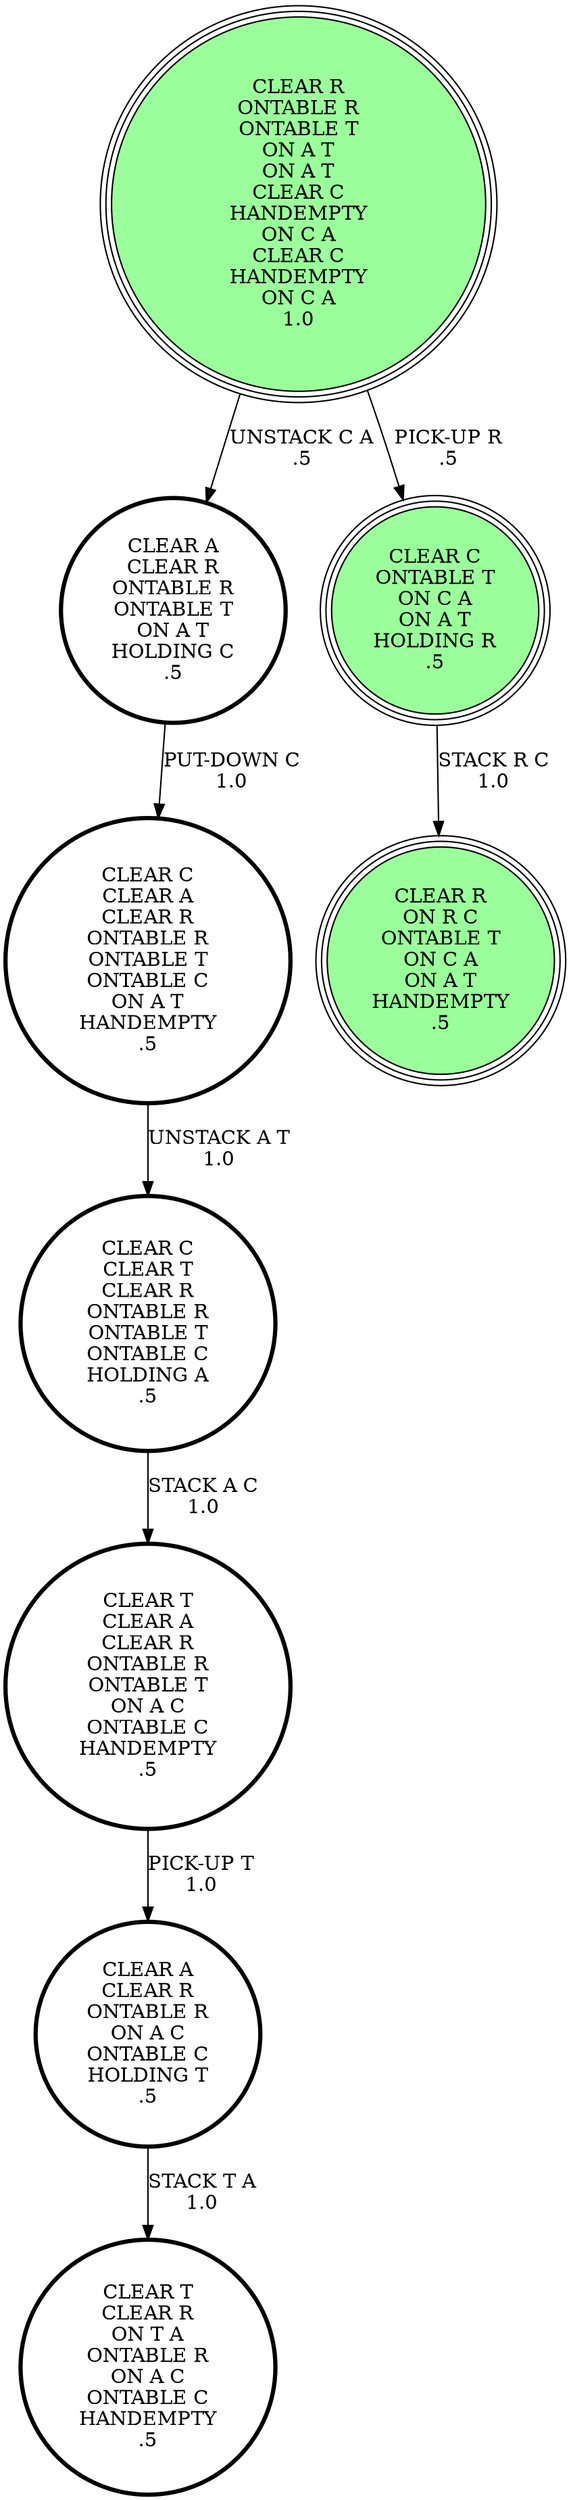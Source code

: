 digraph {
"CLEAR C\nCLEAR A\nCLEAR R\nONTABLE R\nONTABLE T\nONTABLE C\nON A T\nHANDEMPTY\n.5\n" -> "CLEAR C\nCLEAR T\nCLEAR R\nONTABLE R\nONTABLE T\nONTABLE C\nHOLDING A\n.5\n"[label="UNSTACK A T\n1.0\n"];
"CLEAR C\nCLEAR T\nCLEAR R\nONTABLE R\nONTABLE T\nONTABLE C\nHOLDING A\n.5\n" -> "CLEAR T\nCLEAR A\nCLEAR R\nONTABLE R\nONTABLE T\nON A C\nONTABLE C\nHANDEMPTY\n.5\n"[label="STACK A C\n1.0\n"];
"CLEAR T\nCLEAR A\nCLEAR R\nONTABLE R\nONTABLE T\nON A C\nONTABLE C\nHANDEMPTY\n.5\n" -> "CLEAR A\nCLEAR R\nONTABLE R\nON A C\nONTABLE C\nHOLDING T\n.5\n"[label="PICK-UP T\n1.0\n"];
"CLEAR A\nCLEAR R\nONTABLE R\nONTABLE T\nON A T\nHOLDING C\n.5\n" -> "CLEAR C\nCLEAR A\nCLEAR R\nONTABLE R\nONTABLE T\nONTABLE C\nON A T\nHANDEMPTY\n.5\n"[label="PUT-DOWN C\n1.0\n"];
"CLEAR C\nONTABLE T\nON C A\nON A T\nHOLDING R\n.5\n" -> "CLEAR R\nON R C\nONTABLE T\nON C A\nON A T\nHANDEMPTY\n.5\n"[label="STACK R C\n1.0\n"];
"CLEAR A\nCLEAR R\nONTABLE R\nON A C\nONTABLE C\nHOLDING T\n.5\n" -> "CLEAR T\nCLEAR R\nON T A\nONTABLE R\nON A C\nONTABLE C\nHANDEMPTY\n.5\n"[label="STACK T A\n1.0\n"];
"CLEAR R\nONTABLE R\nONTABLE T\nON A T\nON A T\nCLEAR C\nHANDEMPTY\nON C A\nCLEAR C\nHANDEMPTY\nON C A\n1.0\n" -> "CLEAR A\nCLEAR R\nONTABLE R\nONTABLE T\nON A T\nHOLDING C\n.5\n"[label="UNSTACK C A\n.5\n"];
"CLEAR R\nONTABLE R\nONTABLE T\nON A T\nON A T\nCLEAR C\nHANDEMPTY\nON C A\nCLEAR C\nHANDEMPTY\nON C A\n1.0\n" -> "CLEAR C\nONTABLE T\nON C A\nON A T\nHOLDING R\n.5\n"[label="PICK-UP R\n.5\n"];
"CLEAR R\nON R C\nONTABLE T\nON C A\nON A T\nHANDEMPTY\n.5\n" [shape=circle, style=filled, fillcolor=palegreen1, peripheries=3];
"CLEAR T\nCLEAR R\nON T A\nONTABLE R\nON A C\nONTABLE C\nHANDEMPTY\n.5\n" [shape=circle, penwidth=3];
"CLEAR R\nON R C\nONTABLE T\nON C A\nON A T\nHANDEMPTY\n.5\n" [shape=circle, style=filled, fillcolor=palegreen1, peripheries=3];
"CLEAR T\nCLEAR R\nON T A\nONTABLE R\nON A C\nONTABLE C\nHANDEMPTY\n.5\n" [shape=circle, penwidth=3];
"CLEAR C\nCLEAR A\nCLEAR R\nONTABLE R\nONTABLE T\nONTABLE C\nON A T\nHANDEMPTY\n.5\n" [shape=circle, penwidth=3];
"CLEAR C\nCLEAR T\nCLEAR R\nONTABLE R\nONTABLE T\nONTABLE C\nHOLDING A\n.5\n" [shape=circle, penwidth=3];
"CLEAR A\nCLEAR R\nONTABLE R\nONTABLE T\nON A T\nHOLDING C\n.5\n" [shape=circle, penwidth=3];
"CLEAR T\nCLEAR A\nCLEAR R\nONTABLE R\nONTABLE T\nON A C\nONTABLE C\nHANDEMPTY\n.5\n" [shape=circle, penwidth=3];
"CLEAR R\nONTABLE R\nONTABLE T\nON A T\nON A T\nCLEAR C\nHANDEMPTY\nON C A\nCLEAR C\nHANDEMPTY\nON C A\n1.0\n" [shape=circle, style=filled, fillcolor=palegreen1, peripheries=3];
"CLEAR A\nCLEAR R\nONTABLE R\nON A C\nONTABLE C\nHOLDING T\n.5\n" [shape=circle, penwidth=3];
"CLEAR C\nONTABLE T\nON C A\nON A T\nHOLDING R\n.5\n" [shape=circle, style=filled, fillcolor=palegreen1, peripheries=3];
}

